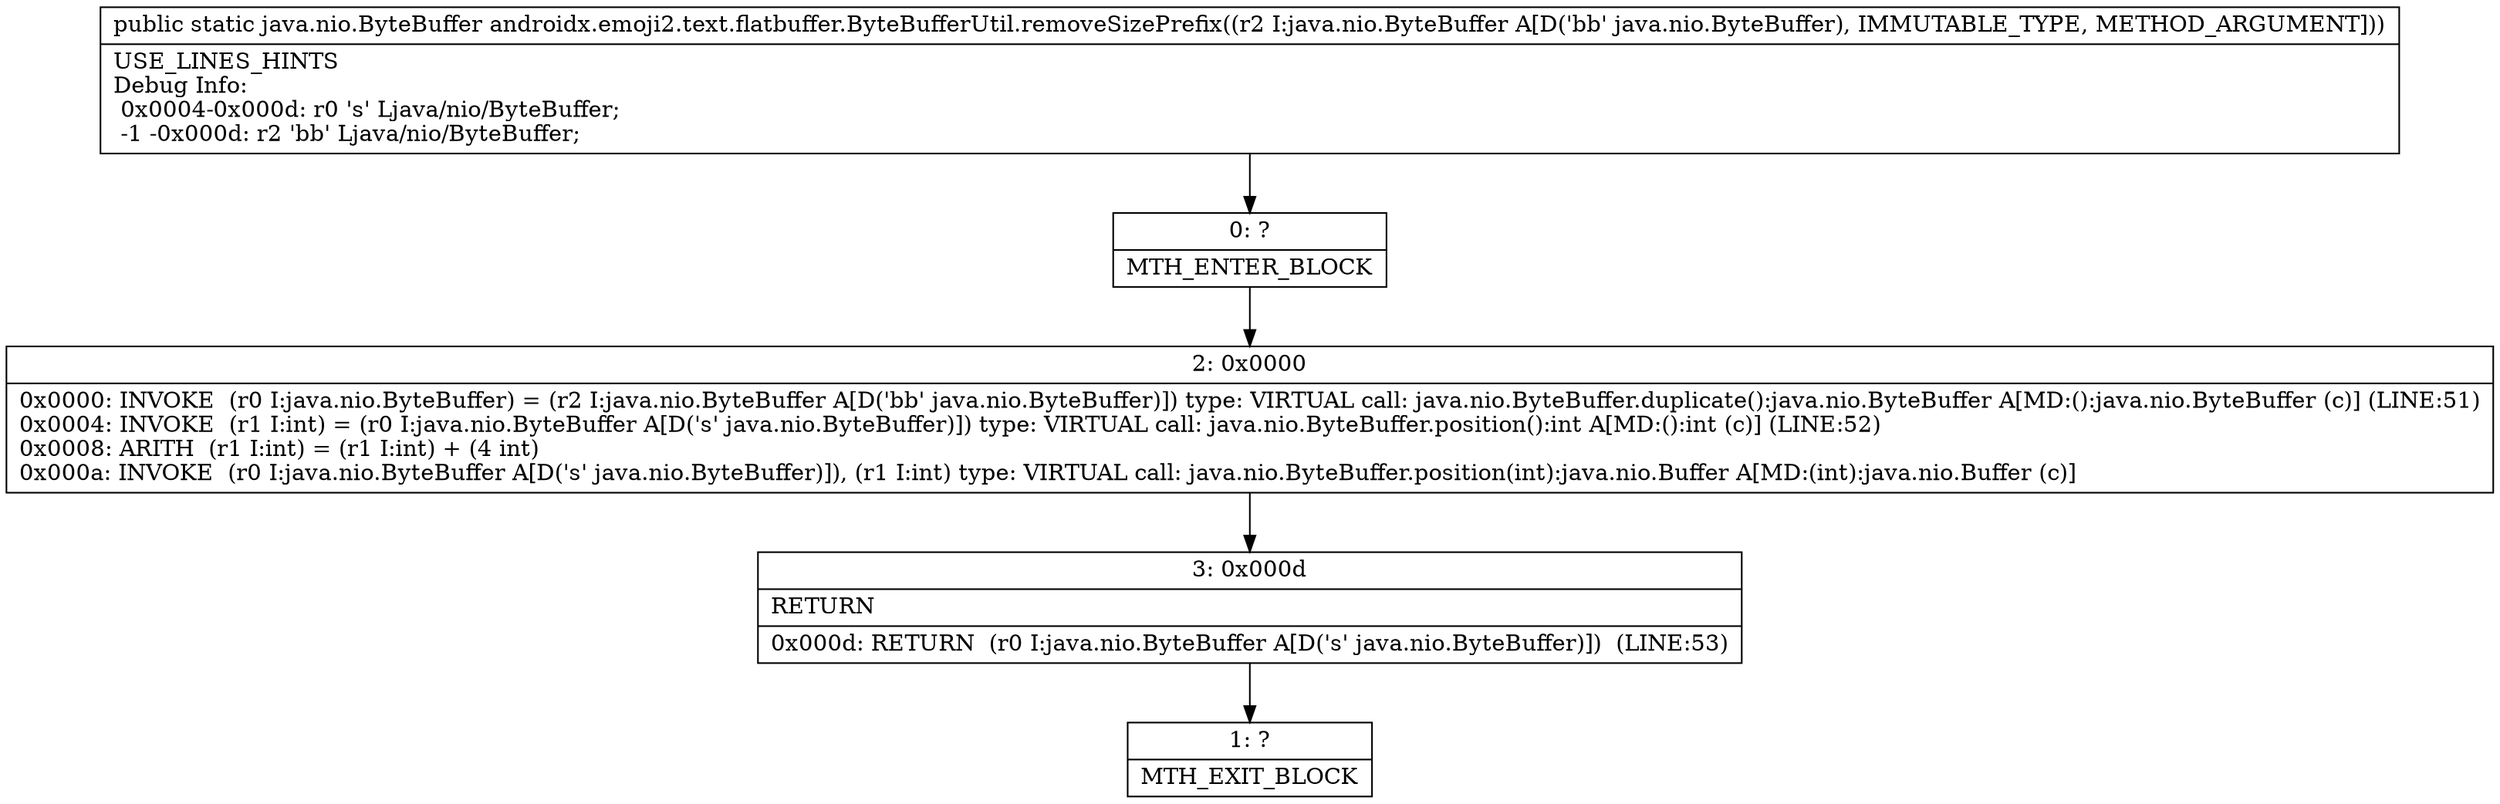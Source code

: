 digraph "CFG forandroidx.emoji2.text.flatbuffer.ByteBufferUtil.removeSizePrefix(Ljava\/nio\/ByteBuffer;)Ljava\/nio\/ByteBuffer;" {
Node_0 [shape=record,label="{0\:\ ?|MTH_ENTER_BLOCK\l}"];
Node_2 [shape=record,label="{2\:\ 0x0000|0x0000: INVOKE  (r0 I:java.nio.ByteBuffer) = (r2 I:java.nio.ByteBuffer A[D('bb' java.nio.ByteBuffer)]) type: VIRTUAL call: java.nio.ByteBuffer.duplicate():java.nio.ByteBuffer A[MD:():java.nio.ByteBuffer (c)] (LINE:51)\l0x0004: INVOKE  (r1 I:int) = (r0 I:java.nio.ByteBuffer A[D('s' java.nio.ByteBuffer)]) type: VIRTUAL call: java.nio.ByteBuffer.position():int A[MD:():int (c)] (LINE:52)\l0x0008: ARITH  (r1 I:int) = (r1 I:int) + (4 int) \l0x000a: INVOKE  (r0 I:java.nio.ByteBuffer A[D('s' java.nio.ByteBuffer)]), (r1 I:int) type: VIRTUAL call: java.nio.ByteBuffer.position(int):java.nio.Buffer A[MD:(int):java.nio.Buffer (c)]\l}"];
Node_3 [shape=record,label="{3\:\ 0x000d|RETURN\l|0x000d: RETURN  (r0 I:java.nio.ByteBuffer A[D('s' java.nio.ByteBuffer)])  (LINE:53)\l}"];
Node_1 [shape=record,label="{1\:\ ?|MTH_EXIT_BLOCK\l}"];
MethodNode[shape=record,label="{public static java.nio.ByteBuffer androidx.emoji2.text.flatbuffer.ByteBufferUtil.removeSizePrefix((r2 I:java.nio.ByteBuffer A[D('bb' java.nio.ByteBuffer), IMMUTABLE_TYPE, METHOD_ARGUMENT]))  | USE_LINES_HINTS\lDebug Info:\l  0x0004\-0x000d: r0 's' Ljava\/nio\/ByteBuffer;\l  \-1 \-0x000d: r2 'bb' Ljava\/nio\/ByteBuffer;\l}"];
MethodNode -> Node_0;Node_0 -> Node_2;
Node_2 -> Node_3;
Node_3 -> Node_1;
}

